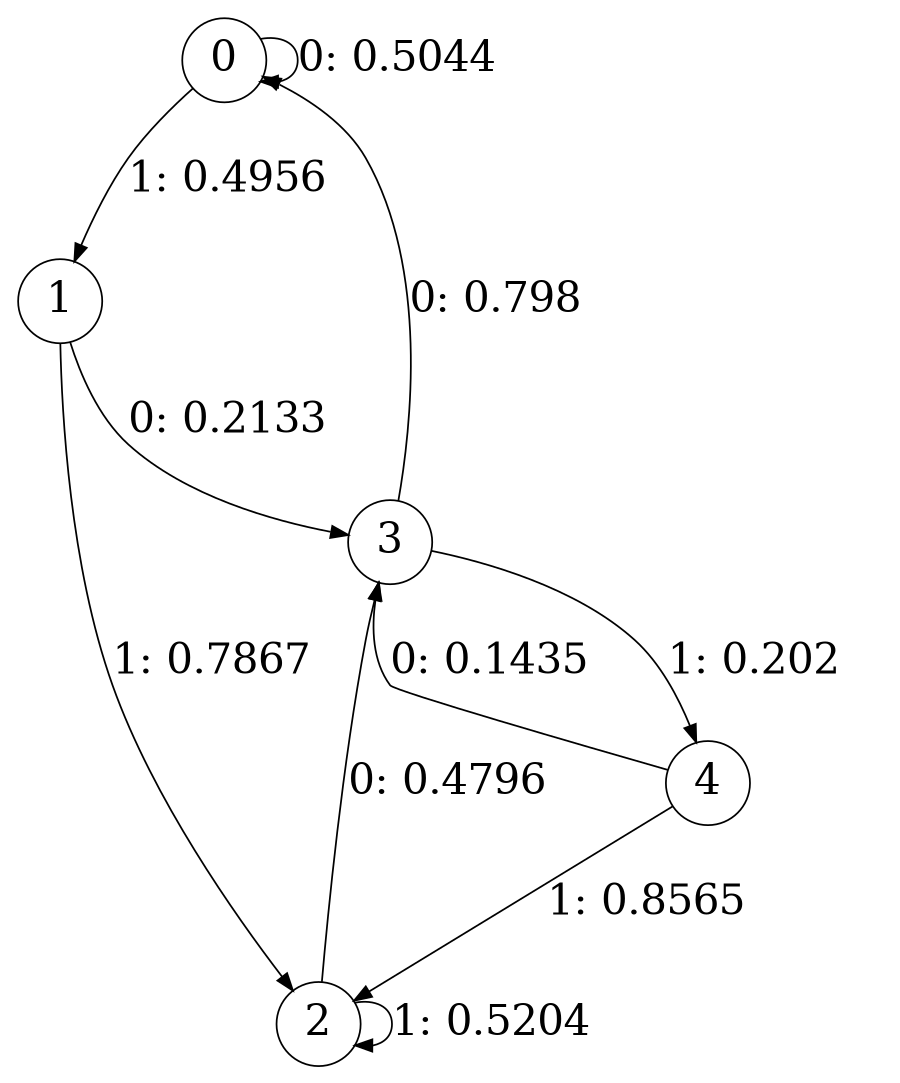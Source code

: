 digraph "ch33randomL3" {
size = "6,8.5";
ratio = "fill";
node [shape = circle];
node [fontsize = 24];
edge [fontsize = 24];
0 -> 0 [label = "0: 0.5044   "];
0 -> 1 [label = "1: 0.4956   "];
1 -> 3 [label = "0: 0.2133   "];
1 -> 2 [label = "1: 0.7867   "];
2 -> 3 [label = "0: 0.4796   "];
2 -> 2 [label = "1: 0.5204   "];
3 -> 0 [label = "0: 0.798    "];
3 -> 4 [label = "1: 0.202    "];
4 -> 3 [label = "0: 0.1435   "];
4 -> 2 [label = "1: 0.8565   "];
}